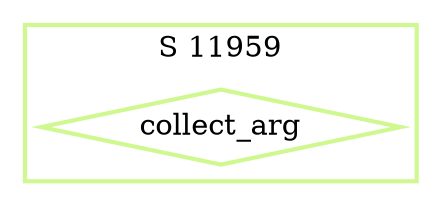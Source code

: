 digraph G {
  ratio=0.500000;
  "UV collect_arg (11959)" [shape=diamond, label="collect_arg",
                            color="#D0F890", style=bold];
  
  subgraph cluster_11959 { label="S 11959";
    color="#D0F890";
    style=bold;
    "UV collect_arg (11959)"; };
  
  
  }